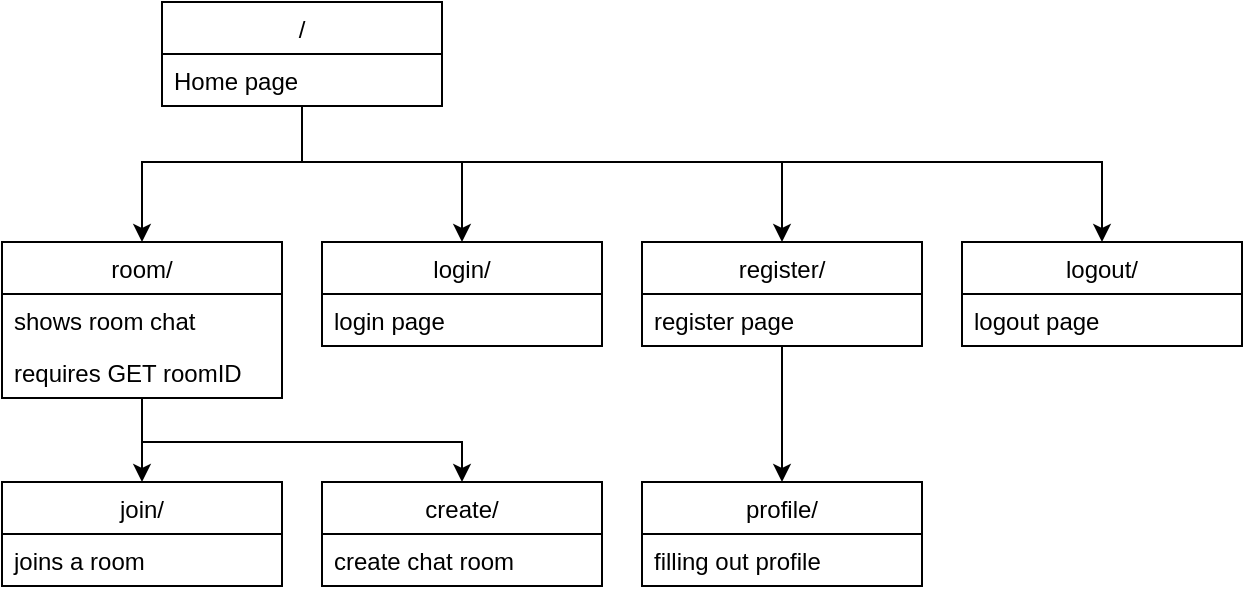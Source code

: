 <mxfile version="14.9.2" type="github">
  <diagram id="Cjsdnw8B8iKkKrr-l9Ny" name="Page-1">
    <mxGraphModel dx="1422" dy="806" grid="1" gridSize="10" guides="1" tooltips="1" connect="1" arrows="1" fold="1" page="1" pageScale="1" pageWidth="2000" pageHeight="2000" math="0" shadow="0">
      <root>
        <mxCell id="0" />
        <mxCell id="1" parent="0" />
        <mxCell id="_agd939vw9tF0Q9ZDGn6-35" style="edgeStyle=orthogonalEdgeStyle;rounded=0;orthogonalLoop=1;jettySize=auto;html=1;entryX=0.5;entryY=0;entryDx=0;entryDy=0;" edge="1" parent="1" source="_agd939vw9tF0Q9ZDGn6-13" target="_agd939vw9tF0Q9ZDGn6-26">
          <mxGeometry relative="1" as="geometry">
            <Array as="points">
              <mxPoint x="640" y="170" />
              <mxPoint x="880" y="170" />
            </Array>
          </mxGeometry>
        </mxCell>
        <mxCell id="_agd939vw9tF0Q9ZDGn6-37" style="edgeStyle=orthogonalEdgeStyle;rounded=0;orthogonalLoop=1;jettySize=auto;html=1;entryX=0.5;entryY=0;entryDx=0;entryDy=0;" edge="1" parent="1" source="_agd939vw9tF0Q9ZDGn6-13" target="_agd939vw9tF0Q9ZDGn6-18">
          <mxGeometry relative="1" as="geometry">
            <Array as="points">
              <mxPoint x="640" y="170" />
              <mxPoint x="720" y="170" />
            </Array>
          </mxGeometry>
        </mxCell>
        <mxCell id="_agd939vw9tF0Q9ZDGn6-38" style="edgeStyle=orthogonalEdgeStyle;rounded=0;orthogonalLoop=1;jettySize=auto;html=1;entryX=0.5;entryY=0;entryDx=0;entryDy=0;" edge="1" parent="1" source="_agd939vw9tF0Q9ZDGn6-13" target="_agd939vw9tF0Q9ZDGn6-22">
          <mxGeometry relative="1" as="geometry">
            <Array as="points">
              <mxPoint x="640" y="170" />
              <mxPoint x="1040" y="170" />
            </Array>
          </mxGeometry>
        </mxCell>
        <mxCell id="_agd939vw9tF0Q9ZDGn6-43" style="edgeStyle=orthogonalEdgeStyle;rounded=0;orthogonalLoop=1;jettySize=auto;html=1;entryX=0.5;entryY=0;entryDx=0;entryDy=0;" edge="1" parent="1" source="_agd939vw9tF0Q9ZDGn6-13" target="_agd939vw9tF0Q9ZDGn6-39">
          <mxGeometry relative="1" as="geometry">
            <Array as="points">
              <mxPoint x="640" y="170" />
              <mxPoint x="560" y="170" />
            </Array>
          </mxGeometry>
        </mxCell>
        <mxCell id="_agd939vw9tF0Q9ZDGn6-13" value="/" style="swimlane;fontStyle=0;childLayout=stackLayout;horizontal=1;startSize=26;horizontalStack=0;resizeParent=1;resizeParentMax=0;resizeLast=0;collapsible=1;marginBottom=0;" vertex="1" parent="1">
          <mxGeometry x="570" y="90" width="140" height="52" as="geometry">
            <mxRectangle x="570" y="90" width="50" height="26" as="alternateBounds" />
          </mxGeometry>
        </mxCell>
        <mxCell id="_agd939vw9tF0Q9ZDGn6-14" value="Home page" style="text;strokeColor=none;fillColor=none;align=left;verticalAlign=top;spacingLeft=4;spacingRight=4;overflow=hidden;rotatable=0;points=[[0,0.5],[1,0.5]];portConstraint=eastwest;" vertex="1" parent="_agd939vw9tF0Q9ZDGn6-13">
          <mxGeometry y="26" width="140" height="26" as="geometry" />
        </mxCell>
        <mxCell id="_agd939vw9tF0Q9ZDGn6-18" value="login/" style="swimlane;fontStyle=0;childLayout=stackLayout;horizontal=1;startSize=26;horizontalStack=0;resizeParent=1;resizeParentMax=0;resizeLast=0;collapsible=1;marginBottom=0;" vertex="1" parent="1">
          <mxGeometry x="650" y="210" width="140" height="52" as="geometry" />
        </mxCell>
        <mxCell id="_agd939vw9tF0Q9ZDGn6-19" value="login page" style="text;strokeColor=none;fillColor=none;align=left;verticalAlign=top;spacingLeft=4;spacingRight=4;overflow=hidden;rotatable=0;points=[[0,0.5],[1,0.5]];portConstraint=eastwest;" vertex="1" parent="_agd939vw9tF0Q9ZDGn6-18">
          <mxGeometry y="26" width="140" height="26" as="geometry" />
        </mxCell>
        <mxCell id="_agd939vw9tF0Q9ZDGn6-22" value="logout/" style="swimlane;fontStyle=0;childLayout=stackLayout;horizontal=1;startSize=26;horizontalStack=0;resizeParent=1;resizeParentMax=0;resizeLast=0;collapsible=1;marginBottom=0;" vertex="1" parent="1">
          <mxGeometry x="970" y="210" width="140" height="52" as="geometry" />
        </mxCell>
        <mxCell id="_agd939vw9tF0Q9ZDGn6-23" value="logout page" style="text;strokeColor=none;fillColor=none;align=left;verticalAlign=top;spacingLeft=4;spacingRight=4;overflow=hidden;rotatable=0;points=[[0,0.5],[1,0.5]];portConstraint=eastwest;" vertex="1" parent="_agd939vw9tF0Q9ZDGn6-22">
          <mxGeometry y="26" width="140" height="26" as="geometry" />
        </mxCell>
        <mxCell id="_agd939vw9tF0Q9ZDGn6-34" style="edgeStyle=orthogonalEdgeStyle;rounded=0;orthogonalLoop=1;jettySize=auto;html=1;entryX=0.5;entryY=0;entryDx=0;entryDy=0;" edge="1" parent="1" source="_agd939vw9tF0Q9ZDGn6-26" target="_agd939vw9tF0Q9ZDGn6-30">
          <mxGeometry relative="1" as="geometry" />
        </mxCell>
        <mxCell id="_agd939vw9tF0Q9ZDGn6-26" value="register/" style="swimlane;fontStyle=0;childLayout=stackLayout;horizontal=1;startSize=26;horizontalStack=0;resizeParent=1;resizeParentMax=0;resizeLast=0;collapsible=1;marginBottom=0;" vertex="1" parent="1">
          <mxGeometry x="810" y="210" width="140" height="52" as="geometry" />
        </mxCell>
        <mxCell id="_agd939vw9tF0Q9ZDGn6-27" value="register page" style="text;strokeColor=none;fillColor=none;align=left;verticalAlign=top;spacingLeft=4;spacingRight=4;overflow=hidden;rotatable=0;points=[[0,0.5],[1,0.5]];portConstraint=eastwest;" vertex="1" parent="_agd939vw9tF0Q9ZDGn6-26">
          <mxGeometry y="26" width="140" height="26" as="geometry" />
        </mxCell>
        <mxCell id="_agd939vw9tF0Q9ZDGn6-30" value="profile/" style="swimlane;fontStyle=0;childLayout=stackLayout;horizontal=1;startSize=26;horizontalStack=0;resizeParent=1;resizeParentMax=0;resizeLast=0;collapsible=1;marginBottom=0;" vertex="1" parent="1">
          <mxGeometry x="810" y="330" width="140" height="52" as="geometry" />
        </mxCell>
        <mxCell id="_agd939vw9tF0Q9ZDGn6-31" value="filling out profile" style="text;strokeColor=none;fillColor=none;align=left;verticalAlign=top;spacingLeft=4;spacingRight=4;overflow=hidden;rotatable=0;points=[[0,0.5],[1,0.5]];portConstraint=eastwest;" vertex="1" parent="_agd939vw9tF0Q9ZDGn6-30">
          <mxGeometry y="26" width="140" height="26" as="geometry" />
        </mxCell>
        <mxCell id="_agd939vw9tF0Q9ZDGn6-52" style="edgeStyle=orthogonalEdgeStyle;rounded=0;orthogonalLoop=1;jettySize=auto;html=1;" edge="1" parent="1" source="_agd939vw9tF0Q9ZDGn6-39" target="_agd939vw9tF0Q9ZDGn6-44">
          <mxGeometry relative="1" as="geometry">
            <Array as="points">
              <mxPoint x="560" y="310" />
              <mxPoint x="720" y="310" />
            </Array>
          </mxGeometry>
        </mxCell>
        <mxCell id="_agd939vw9tF0Q9ZDGn6-53" style="edgeStyle=orthogonalEdgeStyle;rounded=0;orthogonalLoop=1;jettySize=auto;html=1;" edge="1" parent="1" source="_agd939vw9tF0Q9ZDGn6-39" target="_agd939vw9tF0Q9ZDGn6-48">
          <mxGeometry relative="1" as="geometry">
            <Array as="points">
              <mxPoint x="560" y="340" />
              <mxPoint x="560" y="340" />
            </Array>
          </mxGeometry>
        </mxCell>
        <mxCell id="_agd939vw9tF0Q9ZDGn6-39" value="room/" style="swimlane;fontStyle=0;childLayout=stackLayout;horizontal=1;startSize=26;fillColor=none;horizontalStack=0;resizeParent=1;resizeParentMax=0;resizeLast=0;collapsible=1;marginBottom=0;" vertex="1" parent="1">
          <mxGeometry x="490" y="210" width="140" height="78" as="geometry" />
        </mxCell>
        <mxCell id="_agd939vw9tF0Q9ZDGn6-40" value="shows room chat" style="text;strokeColor=none;fillColor=none;align=left;verticalAlign=top;spacingLeft=4;spacingRight=4;overflow=hidden;rotatable=0;points=[[0,0.5],[1,0.5]];portConstraint=eastwest;" vertex="1" parent="_agd939vw9tF0Q9ZDGn6-39">
          <mxGeometry y="26" width="140" height="26" as="geometry" />
        </mxCell>
        <mxCell id="_agd939vw9tF0Q9ZDGn6-42" value="requires GET roomID" style="text;strokeColor=none;fillColor=none;align=left;verticalAlign=top;spacingLeft=4;spacingRight=4;overflow=hidden;rotatable=0;points=[[0,0.5],[1,0.5]];portConstraint=eastwest;" vertex="1" parent="_agd939vw9tF0Q9ZDGn6-39">
          <mxGeometry y="52" width="140" height="26" as="geometry" />
        </mxCell>
        <mxCell id="_agd939vw9tF0Q9ZDGn6-44" value="create/" style="swimlane;fontStyle=0;childLayout=stackLayout;horizontal=1;startSize=26;horizontalStack=0;resizeParent=1;resizeParentMax=0;resizeLast=0;collapsible=1;marginBottom=0;" vertex="1" parent="1">
          <mxGeometry x="650" y="330" width="140" height="52" as="geometry" />
        </mxCell>
        <mxCell id="_agd939vw9tF0Q9ZDGn6-45" value="create chat room" style="text;strokeColor=none;fillColor=none;align=left;verticalAlign=top;spacingLeft=4;spacingRight=4;overflow=hidden;rotatable=0;points=[[0,0.5],[1,0.5]];portConstraint=eastwest;" vertex="1" parent="_agd939vw9tF0Q9ZDGn6-44">
          <mxGeometry y="26" width="140" height="26" as="geometry" />
        </mxCell>
        <mxCell id="_agd939vw9tF0Q9ZDGn6-48" value="join/" style="swimlane;fontStyle=0;childLayout=stackLayout;horizontal=1;startSize=26;horizontalStack=0;resizeParent=1;resizeParentMax=0;resizeLast=0;collapsible=1;marginBottom=0;" vertex="1" parent="1">
          <mxGeometry x="490" y="330" width="140" height="52" as="geometry" />
        </mxCell>
        <mxCell id="_agd939vw9tF0Q9ZDGn6-49" value="joins a room" style="text;strokeColor=none;fillColor=none;align=left;verticalAlign=top;spacingLeft=4;spacingRight=4;overflow=hidden;rotatable=0;points=[[0,0.5],[1,0.5]];portConstraint=eastwest;" vertex="1" parent="_agd939vw9tF0Q9ZDGn6-48">
          <mxGeometry y="26" width="140" height="26" as="geometry" />
        </mxCell>
      </root>
    </mxGraphModel>
  </diagram>
</mxfile>
